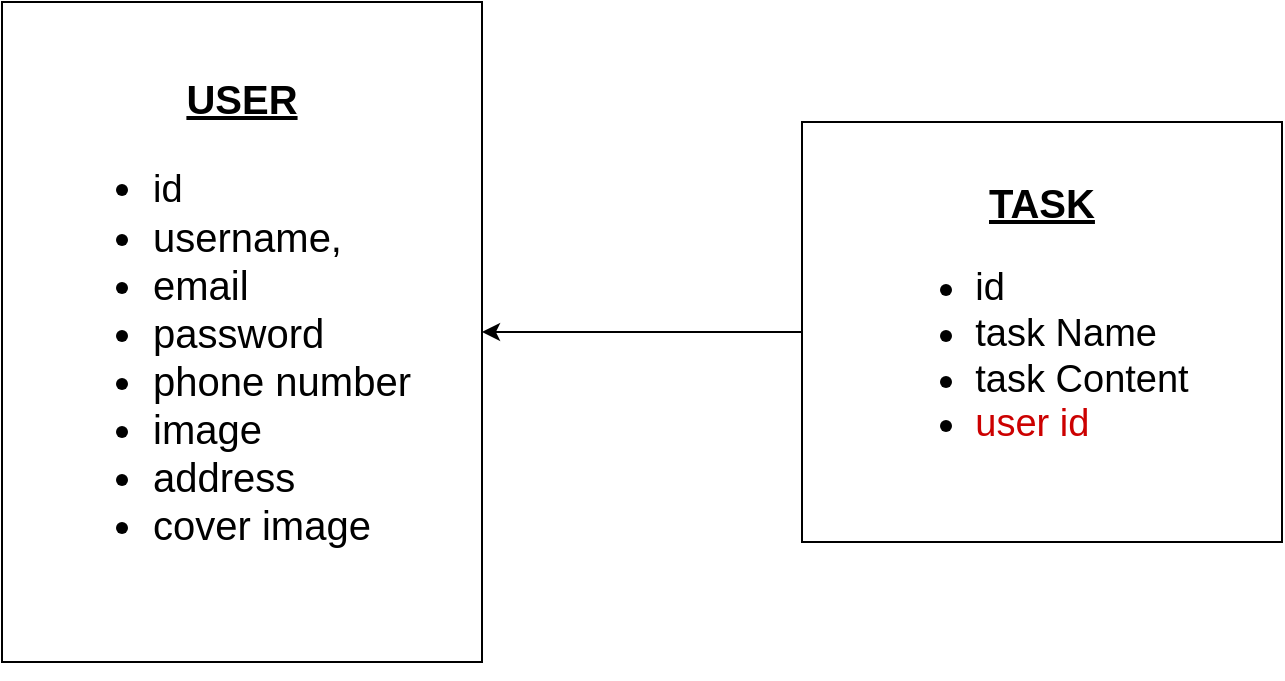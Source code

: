<mxfile version="14.5.1" type="github">
  <diagram id="SD66XRnO4P2V5FME4sg-" name="Page-1">
    <mxGraphModel dx="946" dy="508" grid="1" gridSize="10" guides="1" tooltips="1" connect="1" arrows="1" fold="1" page="1" pageScale="1" pageWidth="850" pageHeight="1100" math="0" shadow="0">
      <root>
        <mxCell id="0" />
        <mxCell id="1" parent="0" />
        <mxCell id="Q3YmzB38YK5wPP6v0SH5-7" style="edgeStyle=orthogonalEdgeStyle;rounded=0;orthogonalLoop=1;jettySize=auto;html=1;entryX=1;entryY=0.5;entryDx=0;entryDy=0;" edge="1" parent="1" source="Q3YmzB38YK5wPP6v0SH5-1" target="Q3YmzB38YK5wPP6v0SH5-2">
          <mxGeometry relative="1" as="geometry" />
        </mxCell>
        <mxCell id="Q3YmzB38YK5wPP6v0SH5-1" value="&lt;div style=&quot;font-size: 20px&quot;&gt;&lt;b&gt;&lt;u&gt;TASK&lt;/u&gt;&lt;/b&gt;&lt;/div&gt;&lt;font&gt;&lt;span style=&quot;font-size: 19px&quot;&gt;&lt;div style=&quot;text-align: left&quot;&gt;&lt;ul&gt;&lt;li&gt;&lt;span&gt;id&lt;/span&gt;&lt;/li&gt;&lt;li&gt;&lt;span&gt;task Name&lt;/span&gt;&lt;/li&gt;&lt;li&gt;&lt;span&gt;task Content&lt;/span&gt;&lt;/li&gt;&lt;li&gt;&lt;font color=&quot;#cc0000&quot;&gt;user id&lt;/font&gt;&lt;/li&gt;&lt;/ul&gt;&lt;/div&gt;&lt;/span&gt;&lt;/font&gt;" style="rounded=0;whiteSpace=wrap;html=1;" vertex="1" parent="1">
          <mxGeometry x="480" y="110" width="240" height="210" as="geometry" />
        </mxCell>
        <mxCell id="Q3YmzB38YK5wPP6v0SH5-2" value="&lt;font&gt;&lt;font style=&quot;font-size: 20px&quot;&gt;&lt;b&gt;&lt;u&gt;USER&lt;/u&gt;&lt;/b&gt;&lt;br&gt;&lt;div style=&quot;text-align: left&quot;&gt;&lt;ul&gt;&lt;li&gt;&lt;span style=&quot;font-size: 19px&quot;&gt;id&lt;/span&gt;&lt;/li&gt;&lt;li&gt;&lt;span&gt;username,&lt;/span&gt;&lt;/li&gt;&lt;li&gt;&lt;span&gt;email&lt;/span&gt;&lt;/li&gt;&lt;li&gt;&lt;span&gt;password&lt;/span&gt;&lt;/li&gt;&lt;li&gt;&lt;span&gt;phone number&lt;/span&gt;&lt;/li&gt;&lt;li&gt;&lt;span&gt;image&lt;/span&gt;&lt;/li&gt;&lt;li&gt;&lt;span&gt;address&lt;/span&gt;&lt;/li&gt;&lt;li&gt;&lt;span&gt;cover image&lt;/span&gt;&lt;/li&gt;&lt;/ul&gt;&lt;/div&gt;&lt;/font&gt;&lt;/font&gt;" style="rounded=0;whiteSpace=wrap;html=1;" vertex="1" parent="1">
          <mxGeometry x="80" y="50" width="240" height="330" as="geometry" />
        </mxCell>
        <mxCell id="Q3YmzB38YK5wPP6v0SH5-9" style="edgeStyle=orthogonalEdgeStyle;rounded=0;orthogonalLoop=1;jettySize=auto;html=1;exitX=0.5;exitY=1;exitDx=0;exitDy=0;" edge="1" parent="1" source="Q3YmzB38YK5wPP6v0SH5-2" target="Q3YmzB38YK5wPP6v0SH5-2">
          <mxGeometry relative="1" as="geometry" />
        </mxCell>
      </root>
    </mxGraphModel>
  </diagram>
</mxfile>
